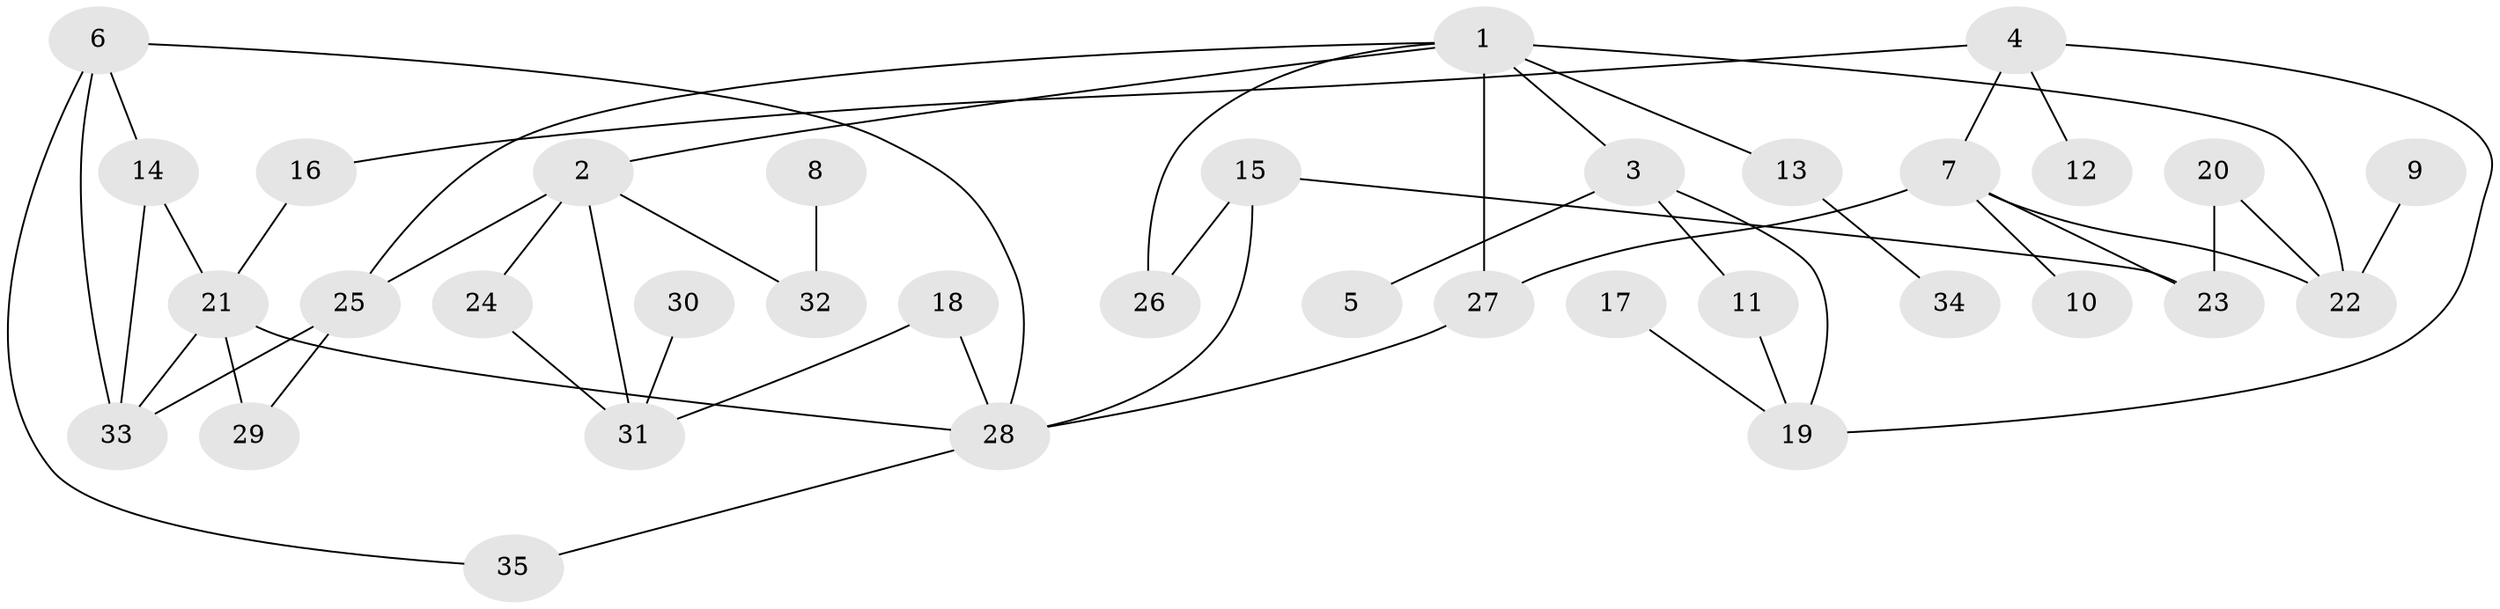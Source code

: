 // original degree distribution, {2: 0.24285714285714285, 4: 0.11428571428571428, 5: 0.04285714285714286, 3: 0.2857142857142857, 6: 0.014285714285714285, 1: 0.2857142857142857, 7: 0.014285714285714285}
// Generated by graph-tools (version 1.1) at 2025/48/03/06/25 01:48:57]
// undirected, 35 vertices, 50 edges
graph export_dot {
graph [start="1"]
  node [color=gray90,style=filled];
  1;
  2;
  3;
  4;
  5;
  6;
  7;
  8;
  9;
  10;
  11;
  12;
  13;
  14;
  15;
  16;
  17;
  18;
  19;
  20;
  21;
  22;
  23;
  24;
  25;
  26;
  27;
  28;
  29;
  30;
  31;
  32;
  33;
  34;
  35;
  1 -- 2 [weight=1.0];
  1 -- 3 [weight=1.0];
  1 -- 13 [weight=1.0];
  1 -- 22 [weight=1.0];
  1 -- 25 [weight=1.0];
  1 -- 26 [weight=1.0];
  1 -- 27 [weight=1.0];
  2 -- 24 [weight=1.0];
  2 -- 25 [weight=1.0];
  2 -- 31 [weight=1.0];
  2 -- 32 [weight=1.0];
  3 -- 5 [weight=1.0];
  3 -- 11 [weight=1.0];
  3 -- 19 [weight=1.0];
  4 -- 7 [weight=1.0];
  4 -- 12 [weight=1.0];
  4 -- 16 [weight=1.0];
  4 -- 19 [weight=1.0];
  6 -- 14 [weight=1.0];
  6 -- 28 [weight=1.0];
  6 -- 33 [weight=1.0];
  6 -- 35 [weight=1.0];
  7 -- 10 [weight=1.0];
  7 -- 22 [weight=1.0];
  7 -- 23 [weight=1.0];
  7 -- 27 [weight=1.0];
  8 -- 32 [weight=1.0];
  9 -- 22 [weight=1.0];
  11 -- 19 [weight=1.0];
  13 -- 34 [weight=1.0];
  14 -- 21 [weight=1.0];
  14 -- 33 [weight=1.0];
  15 -- 23 [weight=1.0];
  15 -- 26 [weight=1.0];
  15 -- 28 [weight=1.0];
  16 -- 21 [weight=1.0];
  17 -- 19 [weight=1.0];
  18 -- 28 [weight=1.0];
  18 -- 31 [weight=1.0];
  20 -- 22 [weight=1.0];
  20 -- 23 [weight=1.0];
  21 -- 28 [weight=1.0];
  21 -- 29 [weight=2.0];
  21 -- 33 [weight=1.0];
  24 -- 31 [weight=1.0];
  25 -- 29 [weight=1.0];
  25 -- 33 [weight=1.0];
  27 -- 28 [weight=1.0];
  28 -- 35 [weight=1.0];
  30 -- 31 [weight=1.0];
}
